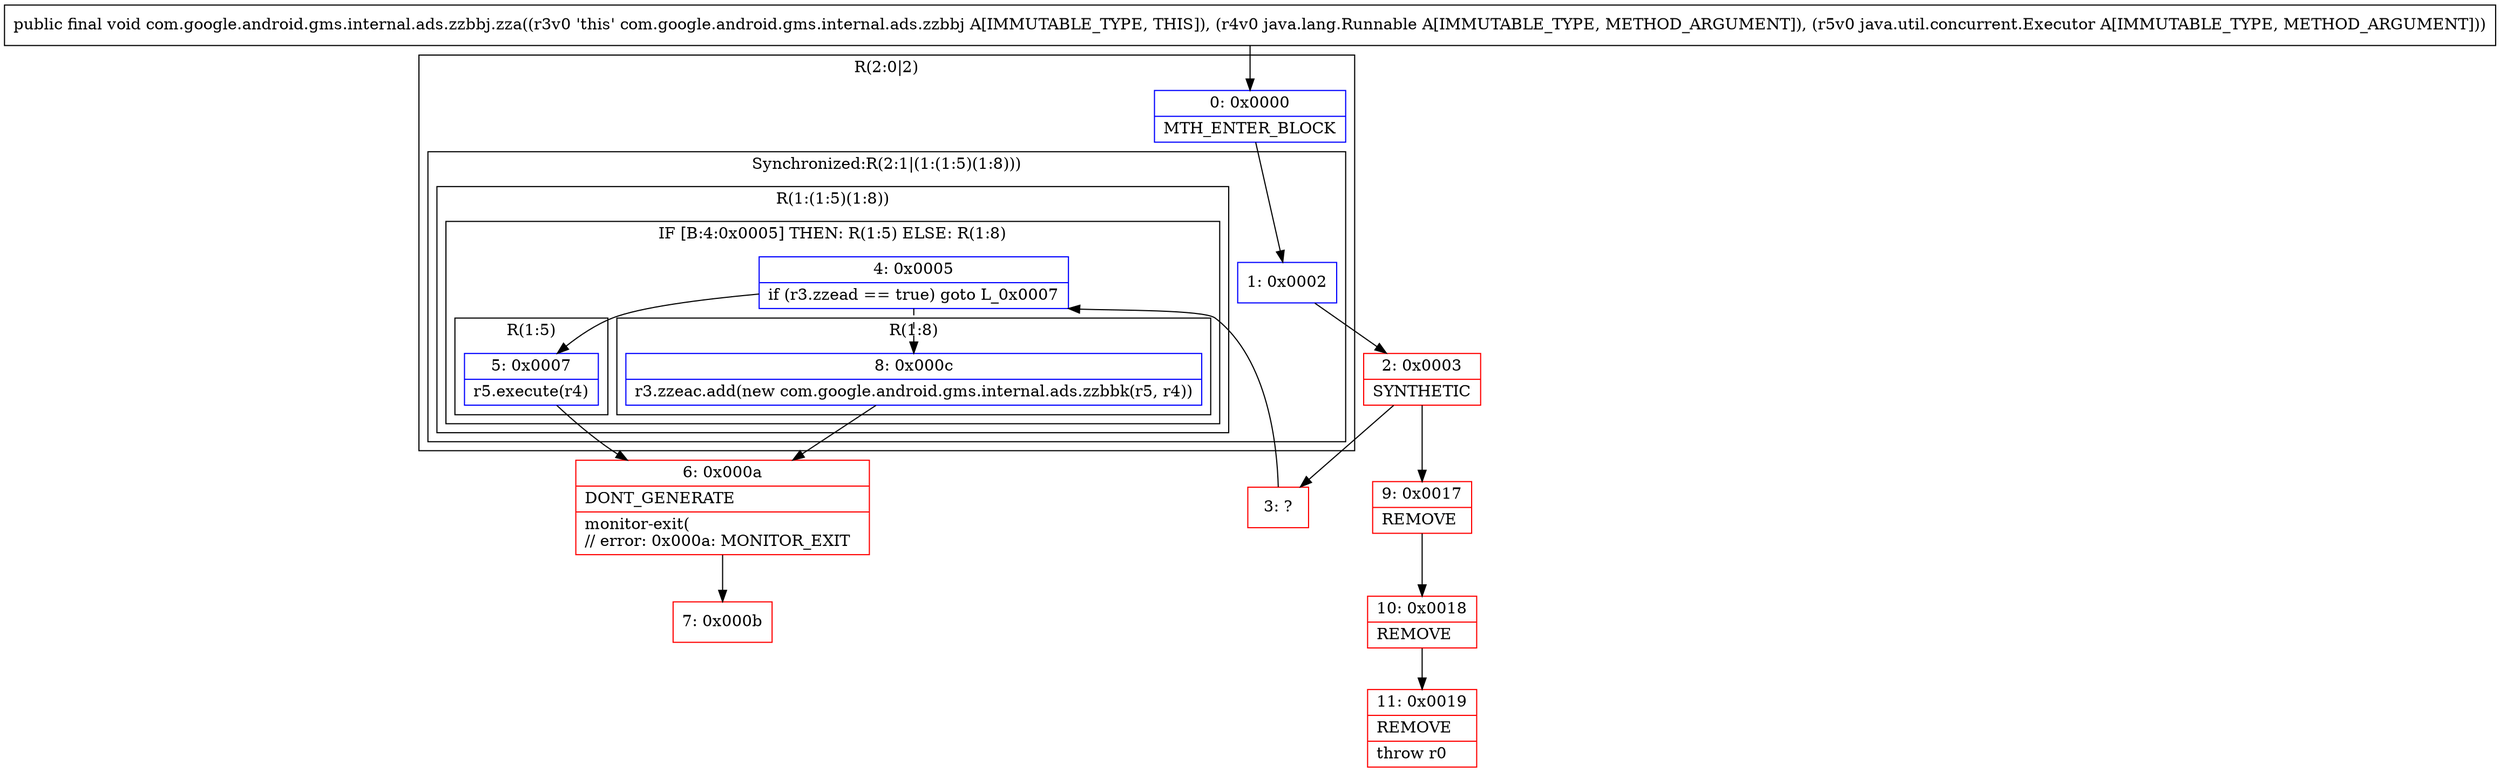 digraph "CFG forcom.google.android.gms.internal.ads.zzbbj.zza(Ljava\/lang\/Runnable;Ljava\/util\/concurrent\/Executor;)V" {
subgraph cluster_Region_281037208 {
label = "R(2:0|2)";
node [shape=record,color=blue];
Node_0 [shape=record,label="{0\:\ 0x0000|MTH_ENTER_BLOCK\l}"];
subgraph cluster_SynchronizedRegion_286966158 {
label = "Synchronized:R(2:1|(1:(1:5)(1:8)))";
node [shape=record,color=blue];
Node_1 [shape=record,label="{1\:\ 0x0002}"];
subgraph cluster_Region_1308696417 {
label = "R(1:(1:5)(1:8))";
node [shape=record,color=blue];
subgraph cluster_IfRegion_443899521 {
label = "IF [B:4:0x0005] THEN: R(1:5) ELSE: R(1:8)";
node [shape=record,color=blue];
Node_4 [shape=record,label="{4\:\ 0x0005|if (r3.zzead == true) goto L_0x0007\l}"];
subgraph cluster_Region_141252830 {
label = "R(1:5)";
node [shape=record,color=blue];
Node_5 [shape=record,label="{5\:\ 0x0007|r5.execute(r4)\l}"];
}
subgraph cluster_Region_1337650924 {
label = "R(1:8)";
node [shape=record,color=blue];
Node_8 [shape=record,label="{8\:\ 0x000c|r3.zzeac.add(new com.google.android.gms.internal.ads.zzbbk(r5, r4))\l}"];
}
}
}
}
}
Node_2 [shape=record,color=red,label="{2\:\ 0x0003|SYNTHETIC\l}"];
Node_3 [shape=record,color=red,label="{3\:\ ?}"];
Node_6 [shape=record,color=red,label="{6\:\ 0x000a|DONT_GENERATE\l|monitor\-exit(\l\/\/ error: 0x000a: MONITOR_EXIT  \l}"];
Node_7 [shape=record,color=red,label="{7\:\ 0x000b}"];
Node_9 [shape=record,color=red,label="{9\:\ 0x0017|REMOVE\l}"];
Node_10 [shape=record,color=red,label="{10\:\ 0x0018|REMOVE\l}"];
Node_11 [shape=record,color=red,label="{11\:\ 0x0019|REMOVE\l|throw r0\l}"];
MethodNode[shape=record,label="{public final void com.google.android.gms.internal.ads.zzbbj.zza((r3v0 'this' com.google.android.gms.internal.ads.zzbbj A[IMMUTABLE_TYPE, THIS]), (r4v0 java.lang.Runnable A[IMMUTABLE_TYPE, METHOD_ARGUMENT]), (r5v0 java.util.concurrent.Executor A[IMMUTABLE_TYPE, METHOD_ARGUMENT])) }"];
MethodNode -> Node_0;
Node_0 -> Node_1;
Node_1 -> Node_2;
Node_4 -> Node_5;
Node_4 -> Node_8[style=dashed];
Node_5 -> Node_6;
Node_8 -> Node_6;
Node_2 -> Node_3;
Node_2 -> Node_9;
Node_3 -> Node_4;
Node_6 -> Node_7;
Node_9 -> Node_10;
Node_10 -> Node_11;
}

